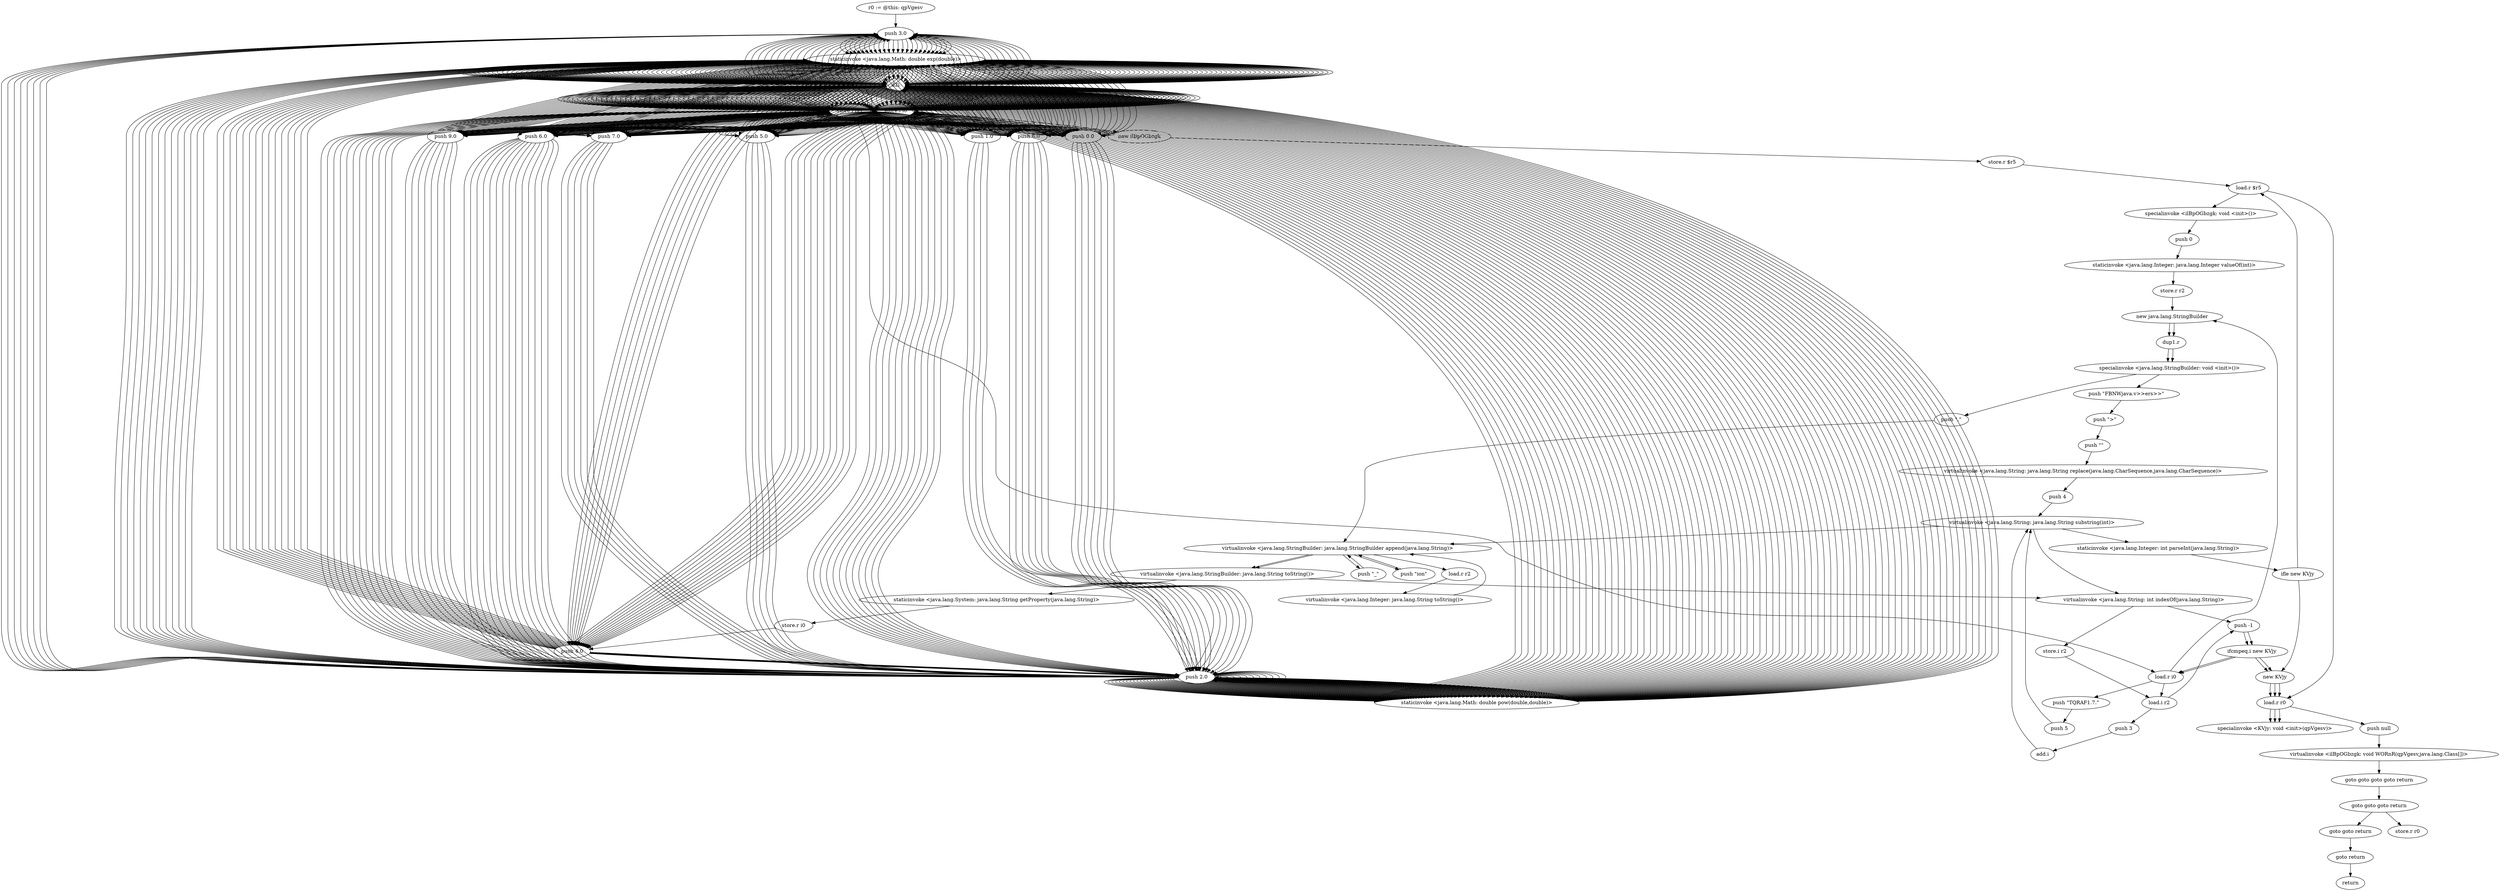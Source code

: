 digraph "" {
    "r0 := @this: qpVgesv"
    "push 3.0"
    "r0 := @this: qpVgesv"->"push 3.0";
    "staticinvoke <java.lang.Math: double exp(double)>"
    "push 3.0"->"staticinvoke <java.lang.Math: double exp(double)>";
    "d2i"
    "staticinvoke <java.lang.Math: double exp(double)>"->"d2i";
    "store.i i0"
    "d2i"->"store.i i0";
    "push 9.0"
    "store.i i0"->"push 9.0";
    "push 9.0"->"staticinvoke <java.lang.Math: double exp(double)>";
    "staticinvoke <java.lang.Math: double exp(double)>"->"d2i";
    "d2i"->"store.i i0";
    "push 6.0"
    "store.i i0"->"push 6.0";
    "push 6.0"->"staticinvoke <java.lang.Math: double exp(double)>";
    "staticinvoke <java.lang.Math: double exp(double)>"->"d2i";
    "d2i"->"store.i i0";
    "push 7.0"
    "store.i i0"->"push 7.0";
    "push 7.0"->"staticinvoke <java.lang.Math: double exp(double)>";
    "staticinvoke <java.lang.Math: double exp(double)>"->"d2i";
    "d2i"->"store.i i0";
    "push 4.0"
    "store.i i0"->"push 4.0";
    "push 4.0"->"staticinvoke <java.lang.Math: double exp(double)>";
    "staticinvoke <java.lang.Math: double exp(double)>"->"d2i";
    "d2i"->"store.i i0";
    "store.i i0"->"push 6.0";
    "push 6.0"->"staticinvoke <java.lang.Math: double exp(double)>";
    "staticinvoke <java.lang.Math: double exp(double)>"->"d2i";
    "d2i"->"store.i i0";
    "store.i i0"->"push 3.0";
    "push 2.0"
    "push 3.0"->"push 2.0";
    "staticinvoke <java.lang.Math: double pow(double,double)>"
    "push 2.0"->"staticinvoke <java.lang.Math: double pow(double,double)>";
    "staticinvoke <java.lang.Math: double pow(double,double)>"->"d2i";
    "d2i"->"store.i i0";
    "store.i i0"->"push 3.0";
    "push 3.0"->"staticinvoke <java.lang.Math: double exp(double)>";
    "staticinvoke <java.lang.Math: double exp(double)>"->"d2i";
    "d2i"->"store.i i0";
    "push 5.0"
    "store.i i0"->"push 5.0";
    "push 5.0"->"staticinvoke <java.lang.Math: double exp(double)>";
    "staticinvoke <java.lang.Math: double exp(double)>"->"d2i";
    "d2i"->"store.i i0";
    "store.i i0"->"push 6.0";
    "push 6.0"->"push 2.0";
    "push 2.0"->"staticinvoke <java.lang.Math: double pow(double,double)>";
    "staticinvoke <java.lang.Math: double pow(double,double)>"->"d2i";
    "d2i"->"store.i i0";
    "push 1.0"
    "store.i i0"->"push 1.0";
    "push 1.0"->"staticinvoke <java.lang.Math: double exp(double)>";
    "staticinvoke <java.lang.Math: double exp(double)>"->"d2i";
    "d2i"->"store.i i0";
    "push 8.0"
    "store.i i0"->"push 8.0";
    "push 8.0"->"staticinvoke <java.lang.Math: double exp(double)>";
    "staticinvoke <java.lang.Math: double exp(double)>"->"d2i";
    "d2i"->"store.i i0";
    "store.i i0"->"push 3.0";
    "push 3.0"->"staticinvoke <java.lang.Math: double exp(double)>";
    "staticinvoke <java.lang.Math: double exp(double)>"->"d2i";
    "d2i"->"store.i i0";
    "store.i i0"->"push 1.0";
    "push 1.0"->"push 2.0";
    "push 2.0"->"staticinvoke <java.lang.Math: double pow(double,double)>";
    "staticinvoke <java.lang.Math: double pow(double,double)>"->"d2i";
    "d2i"->"store.i i0";
    "store.i i0"->"push 6.0";
    "push 6.0"->"staticinvoke <java.lang.Math: double exp(double)>";
    "staticinvoke <java.lang.Math: double exp(double)>"->"d2i";
    "d2i"->"store.i i0";
    "push 0.0"
    "store.i i0"->"push 0.0";
    "push 0.0"->"staticinvoke <java.lang.Math: double exp(double)>";
    "staticinvoke <java.lang.Math: double exp(double)>"->"d2i";
    "d2i"->"store.i i0";
    "store.i i0"->"push 3.0";
    "push 3.0"->"push 2.0";
    "push 2.0"->"staticinvoke <java.lang.Math: double pow(double,double)>";
    "staticinvoke <java.lang.Math: double pow(double,double)>"->"d2i";
    "d2i"->"store.i i0";
    "store.i i0"->"push 5.0";
    "push 5.0"->"staticinvoke <java.lang.Math: double exp(double)>";
    "staticinvoke <java.lang.Math: double exp(double)>"->"d2i";
    "d2i"->"store.i i0";
    "store.i i0"->"push 7.0";
    "push 7.0"->"staticinvoke <java.lang.Math: double exp(double)>";
    "staticinvoke <java.lang.Math: double exp(double)>"->"d2i";
    "d2i"->"store.i i0";
    "store.i i0"->"push 6.0";
    "push 6.0"->"staticinvoke <java.lang.Math: double exp(double)>";
    "staticinvoke <java.lang.Math: double exp(double)>"->"d2i";
    "d2i"->"store.i i0";
    "store.i i0"->"push 4.0";
    "push 4.0"->"staticinvoke <java.lang.Math: double exp(double)>";
    "staticinvoke <java.lang.Math: double exp(double)>"->"d2i";
    "d2i"->"store.i i0";
    "store.i i0"->"push 3.0";
    "push 3.0"->"push 2.0";
    "push 2.0"->"staticinvoke <java.lang.Math: double pow(double,double)>";
    "staticinvoke <java.lang.Math: double pow(double,double)>"->"d2i";
    "d2i"->"store.i i0";
    "store.i i0"->"push 3.0";
    "push 3.0"->"staticinvoke <java.lang.Math: double exp(double)>";
    "staticinvoke <java.lang.Math: double exp(double)>"->"d2i";
    "d2i"->"store.i i0";
    "store.i i0"->"push 6.0";
    "push 6.0"->"push 2.0";
    "push 2.0"->"staticinvoke <java.lang.Math: double pow(double,double)>";
    "staticinvoke <java.lang.Math: double pow(double,double)>"->"d2i";
    "d2i"->"store.i i0";
    "store.i i0"->"push 7.0";
    "push 7.0"->"staticinvoke <java.lang.Math: double exp(double)>";
    "staticinvoke <java.lang.Math: double exp(double)>"->"d2i";
    "d2i"->"store.i i0";
    "store.i i0"->"push 1.0";
    "push 1.0"->"staticinvoke <java.lang.Math: double exp(double)>";
    "staticinvoke <java.lang.Math: double exp(double)>"->"d2i";
    "d2i"->"store.i i0";
    "store.i i0"->"push 5.0";
    "push 5.0"->"push 2.0";
    "push 2.0"->"staticinvoke <java.lang.Math: double pow(double,double)>";
    "staticinvoke <java.lang.Math: double pow(double,double)>"->"d2i";
    "d2i"->"store.i i0";
    "store.i i0"->"push 7.0";
    "push 7.0"->"staticinvoke <java.lang.Math: double exp(double)>";
    "staticinvoke <java.lang.Math: double exp(double)>"->"d2i";
    "d2i"->"store.i i0";
    "store.i i0"->"push 6.0";
    "push 6.0"->"push 2.0";
    "push 2.0"->"staticinvoke <java.lang.Math: double pow(double,double)>";
    "staticinvoke <java.lang.Math: double pow(double,double)>"->"d2i";
    "d2i"->"store.i i0";
    "store.i i0"->"push 5.0";
    "push 5.0"->"staticinvoke <java.lang.Math: double exp(double)>";
    "staticinvoke <java.lang.Math: double exp(double)>"->"d2i";
    "d2i"->"store.i i0";
    "store.i i0"->"push 9.0";
    "push 9.0"->"staticinvoke <java.lang.Math: double exp(double)>";
    "staticinvoke <java.lang.Math: double exp(double)>"->"d2i";
    "d2i"->"store.i i0";
    "store.i i0"->"push 5.0";
    "push 5.0"->"staticinvoke <java.lang.Math: double exp(double)>";
    "staticinvoke <java.lang.Math: double exp(double)>"->"d2i";
    "d2i"->"store.i i0";
    "store.i i0"->"push 1.0";
    "push 1.0"->"staticinvoke <java.lang.Math: double exp(double)>";
    "staticinvoke <java.lang.Math: double exp(double)>"->"d2i";
    "d2i"->"store.i i0";
    "store.i i0"->"push 2.0";
    "push 2.0"->"push 2.0";
    "push 2.0"->"staticinvoke <java.lang.Math: double pow(double,double)>";
    "staticinvoke <java.lang.Math: double pow(double,double)>"->"d2i";
    "d2i"->"store.i i0";
    "store.i i0"->"push 1.0";
    "push 1.0"->"staticinvoke <java.lang.Math: double exp(double)>";
    "staticinvoke <java.lang.Math: double exp(double)>"->"d2i";
    "d2i"->"store.i i0";
    "store.i i0"->"push 7.0";
    "push 7.0"->"push 2.0";
    "push 2.0"->"staticinvoke <java.lang.Math: double pow(double,double)>";
    "staticinvoke <java.lang.Math: double pow(double,double)>"->"d2i";
    "d2i"->"store.i i0";
    "store.i i0"->"push 3.0";
    "push 3.0"->"staticinvoke <java.lang.Math: double exp(double)>";
    "staticinvoke <java.lang.Math: double exp(double)>"->"d2i";
    "d2i"->"store.i i0";
    "store.i i0"->"push 4.0";
    "push 4.0"->"staticinvoke <java.lang.Math: double exp(double)>";
    "staticinvoke <java.lang.Math: double exp(double)>"->"d2i";
    "d2i"->"store.i i0";
    "store.i i0"->"push 1.0";
    "push 1.0"->"staticinvoke <java.lang.Math: double exp(double)>";
    "staticinvoke <java.lang.Math: double exp(double)>"->"d2i";
    "d2i"->"store.i i0";
    "store.i i0"->"push 2.0";
    "push 2.0"->"push 2.0";
    "push 2.0"->"staticinvoke <java.lang.Math: double pow(double,double)>";
    "staticinvoke <java.lang.Math: double pow(double,double)>"->"d2i";
    "d2i"->"store.i i0";
    "store.i i0"->"push 7.0";
    "push 7.0"->"staticinvoke <java.lang.Math: double exp(double)>";
    "staticinvoke <java.lang.Math: double exp(double)>"->"d2i";
    "d2i"->"store.i i0";
    "store.i i0"->"push 8.0";
    "push 8.0"->"staticinvoke <java.lang.Math: double exp(double)>";
    "staticinvoke <java.lang.Math: double exp(double)>"->"d2i";
    "d2i"->"store.i i0";
    "store.i i0"->"push 2.0";
    "push 2.0"->"push 2.0";
    "push 2.0"->"staticinvoke <java.lang.Math: double pow(double,double)>";
    "staticinvoke <java.lang.Math: double pow(double,double)>"->"d2i";
    "d2i"->"store.i i0";
    "store.i i0"->"push 1.0";
    "push 1.0"->"staticinvoke <java.lang.Math: double exp(double)>";
    "staticinvoke <java.lang.Math: double exp(double)>"->"d2i";
    "d2i"->"store.i i0";
    "store.i i0"->"push 7.0";
    "push 7.0"->"push 2.0";
    "push 2.0"->"staticinvoke <java.lang.Math: double pow(double,double)>";
    "staticinvoke <java.lang.Math: double pow(double,double)>"->"d2i";
    "d2i"->"store.i i0";
    "store.i i0"->"push 5.0";
    "push 5.0"->"staticinvoke <java.lang.Math: double exp(double)>";
    "staticinvoke <java.lang.Math: double exp(double)>"->"d2i";
    "d2i"->"store.i i0";
    "store.i i0"->"push 2.0";
    "push 2.0"->"push 2.0";
    "push 2.0"->"staticinvoke <java.lang.Math: double pow(double,double)>";
    "staticinvoke <java.lang.Math: double pow(double,double)>"->"d2i";
    "d2i"->"store.i i0";
    "store.i i0"->"push 4.0";
    "push 4.0"->"staticinvoke <java.lang.Math: double exp(double)>";
    "staticinvoke <java.lang.Math: double exp(double)>"->"d2i";
    "d2i"->"store.i i0";
    "store.i i0"->"push 4.0";
    "push 4.0"->"staticinvoke <java.lang.Math: double exp(double)>";
    "staticinvoke <java.lang.Math: double exp(double)>"->"d2i";
    "d2i"->"store.i i0";
    "store.i i0"->"push 6.0";
    "push 6.0"->"staticinvoke <java.lang.Math: double exp(double)>";
    "staticinvoke <java.lang.Math: double exp(double)>"->"d2i";
    "d2i"->"store.i i0";
    "store.i i0"->"push 7.0";
    "push 7.0"->"staticinvoke <java.lang.Math: double exp(double)>";
    "staticinvoke <java.lang.Math: double exp(double)>"->"d2i";
    "d2i"->"store.i i0";
    "store.i i0"->"push 0.0";
    "push 0.0"->"staticinvoke <java.lang.Math: double exp(double)>";
    "staticinvoke <java.lang.Math: double exp(double)>"->"d2i";
    "d2i"->"store.i i0";
    "store.i i0"->"push 2.0";
    "push 2.0"->"push 2.0";
    "push 2.0"->"staticinvoke <java.lang.Math: double pow(double,double)>";
    "staticinvoke <java.lang.Math: double pow(double,double)>"->"d2i";
    "d2i"->"store.i i0";
    "store.i i0"->"push 4.0";
    "push 4.0"->"staticinvoke <java.lang.Math: double exp(double)>";
    "staticinvoke <java.lang.Math: double exp(double)>"->"d2i";
    "d2i"->"store.i i0";
    "store.i i0"->"push 9.0";
    "push 9.0"->"staticinvoke <java.lang.Math: double exp(double)>";
    "staticinvoke <java.lang.Math: double exp(double)>"->"d2i";
    "d2i"->"store.i i0";
    "store.i i0"->"push 1.0";
    "push 1.0"->"push 2.0";
    "push 2.0"->"staticinvoke <java.lang.Math: double pow(double,double)>";
    "staticinvoke <java.lang.Math: double pow(double,double)>"->"d2i";
    "d2i"->"store.i i0";
    "store.i i0"->"push 4.0";
    "push 4.0"->"staticinvoke <java.lang.Math: double exp(double)>";
    "staticinvoke <java.lang.Math: double exp(double)>"->"d2i";
    "d2i"->"store.i i0";
    "store.i i0"->"push 2.0";
    "push 2.0"->"staticinvoke <java.lang.Math: double exp(double)>";
    "staticinvoke <java.lang.Math: double exp(double)>"->"d2i";
    "d2i"->"store.i i0";
    "store.i i0"->"push 8.0";
    "push 8.0"->"staticinvoke <java.lang.Math: double exp(double)>";
    "staticinvoke <java.lang.Math: double exp(double)>"->"d2i";
    "d2i"->"store.i i0";
    "store.i i0"->"push 2.0";
    "push 2.0"->"push 2.0";
    "push 2.0"->"staticinvoke <java.lang.Math: double pow(double,double)>";
    "staticinvoke <java.lang.Math: double pow(double,double)>"->"d2i";
    "d2i"->"store.i i0";
    "store.i i0"->"push 4.0";
    "push 4.0"->"staticinvoke <java.lang.Math: double exp(double)>";
    "staticinvoke <java.lang.Math: double exp(double)>"->"d2i";
    "d2i"->"store.i i0";
    "store.i i0"->"push 2.0";
    "push 2.0"->"staticinvoke <java.lang.Math: double exp(double)>";
    "staticinvoke <java.lang.Math: double exp(double)>"->"d2i";
    "d2i"->"store.i i0";
    "store.i i0"->"push 5.0";
    "push 5.0"->"push 2.0";
    "push 2.0"->"staticinvoke <java.lang.Math: double pow(double,double)>";
    "staticinvoke <java.lang.Math: double pow(double,double)>"->"d2i";
    "d2i"->"store.i i0";
    "store.i i0"->"push 9.0";
    "push 9.0"->"staticinvoke <java.lang.Math: double exp(double)>";
    "staticinvoke <java.lang.Math: double exp(double)>"->"d2i";
    "d2i"->"store.i i0";
    "store.i i0"->"push 0.0";
    "push 0.0"->"push 2.0";
    "push 2.0"->"staticinvoke <java.lang.Math: double pow(double,double)>";
    "staticinvoke <java.lang.Math: double pow(double,double)>"->"d2i";
    "d2i"->"store.i i0";
    "store.i i0"->"push 5.0";
    "push 5.0"->"staticinvoke <java.lang.Math: double exp(double)>";
    "staticinvoke <java.lang.Math: double exp(double)>"->"d2i";
    "d2i"->"store.i i0";
    "store.i i0"->"push 5.0";
    "push 5.0"->"staticinvoke <java.lang.Math: double exp(double)>";
    "staticinvoke <java.lang.Math: double exp(double)>"->"d2i";
    "d2i"->"store.i i0";
    "store.i i0"->"push 5.0";
    "push 5.0"->"staticinvoke <java.lang.Math: double exp(double)>";
    "staticinvoke <java.lang.Math: double exp(double)>"->"d2i";
    "d2i"->"store.i i0";
    "store.i i0"->"push 6.0";
    "push 6.0"->"staticinvoke <java.lang.Math: double exp(double)>";
    "staticinvoke <java.lang.Math: double exp(double)>"->"d2i";
    "d2i"->"store.i i0";
    "store.i i0"->"push 7.0";
    "push 7.0"->"staticinvoke <java.lang.Math: double exp(double)>";
    "staticinvoke <java.lang.Math: double exp(double)>"->"d2i";
    "d2i"->"store.i i0";
    "store.i i0"->"push 0.0";
    "push 0.0"->"staticinvoke <java.lang.Math: double exp(double)>";
    "staticinvoke <java.lang.Math: double exp(double)>"->"d2i";
    "d2i"->"store.i i0";
    "store.i i0"->"push 8.0";
    "push 8.0"->"push 2.0";
    "push 2.0"->"staticinvoke <java.lang.Math: double pow(double,double)>";
    "staticinvoke <java.lang.Math: double pow(double,double)>"->"d2i";
    "d2i"->"store.i i0";
    "store.i i0"->"push 8.0";
    "push 8.0"->"staticinvoke <java.lang.Math: double exp(double)>";
    "staticinvoke <java.lang.Math: double exp(double)>"->"d2i";
    "d2i"->"store.i i0";
    "store.i i0"->"push 5.0";
    "push 5.0"->"staticinvoke <java.lang.Math: double exp(double)>";
    "staticinvoke <java.lang.Math: double exp(double)>"->"d2i";
    "d2i"->"store.i i0";
    "store.i i0"->"push 9.0";
    "push 9.0"->"push 2.0";
    "push 2.0"->"staticinvoke <java.lang.Math: double pow(double,double)>";
    "staticinvoke <java.lang.Math: double pow(double,double)>"->"d2i";
    "d2i"->"store.i i0";
    "store.i i0"->"push 9.0";
    "push 9.0"->"staticinvoke <java.lang.Math: double exp(double)>";
    "staticinvoke <java.lang.Math: double exp(double)>"->"d2i";
    "d2i"->"store.i i0";
    "store.i i0"->"push 9.0";
    "push 9.0"->"staticinvoke <java.lang.Math: double exp(double)>";
    "staticinvoke <java.lang.Math: double exp(double)>"->"d2i";
    "d2i"->"store.i i0";
    "store.i i0"->"push 8.0";
    "push 8.0"->"staticinvoke <java.lang.Math: double exp(double)>";
    "staticinvoke <java.lang.Math: double exp(double)>"->"d2i";
    "d2i"->"store.i i0";
    "store.i i0"->"push 6.0";
    "push 6.0"->"push 2.0";
    "push 2.0"->"staticinvoke <java.lang.Math: double pow(double,double)>";
    "staticinvoke <java.lang.Math: double pow(double,double)>"->"d2i";
    "d2i"->"store.i i0";
    "store.i i0"->"push 9.0";
    "push 9.0"->"staticinvoke <java.lang.Math: double exp(double)>";
    "staticinvoke <java.lang.Math: double exp(double)>"->"d2i";
    "d2i"->"store.i i0";
    "store.i i0"->"push 1.0";
    "push 1.0"->"staticinvoke <java.lang.Math: double exp(double)>";
    "staticinvoke <java.lang.Math: double exp(double)>"->"d2i";
    "d2i"->"store.i i0";
    "store.i i0"->"push 1.0";
    "push 1.0"->"staticinvoke <java.lang.Math: double exp(double)>";
    "staticinvoke <java.lang.Math: double exp(double)>"->"d2i";
    "d2i"->"store.i i0";
    "store.i i0"->"push 8.0";
    "push 8.0"->"staticinvoke <java.lang.Math: double exp(double)>";
    "staticinvoke <java.lang.Math: double exp(double)>"->"d2i";
    "d2i"->"store.i i0";
    "store.i i0"->"push 4.0";
    "push 4.0"->"staticinvoke <java.lang.Math: double exp(double)>";
    "staticinvoke <java.lang.Math: double exp(double)>"->"d2i";
    "d2i"->"store.i i0";
    "store.i i0"->"push 4.0";
    "push 4.0"->"staticinvoke <java.lang.Math: double exp(double)>";
    "staticinvoke <java.lang.Math: double exp(double)>"->"d2i";
    "d2i"->"store.i i0";
    "store.i i0"->"push 7.0";
    "push 7.0"->"push 2.0";
    "push 2.0"->"staticinvoke <java.lang.Math: double pow(double,double)>";
    "staticinvoke <java.lang.Math: double pow(double,double)>"->"d2i";
    "d2i"->"store.i i0";
    "store.i i0"->"push 2.0";
    "push 2.0"->"staticinvoke <java.lang.Math: double exp(double)>";
    "staticinvoke <java.lang.Math: double exp(double)>"->"d2i";
    "d2i"->"store.i i0";
    "store.i i0"->"push 9.0";
    "push 9.0"->"push 2.0";
    "push 2.0"->"staticinvoke <java.lang.Math: double pow(double,double)>";
    "staticinvoke <java.lang.Math: double pow(double,double)>"->"d2i";
    "d2i"->"store.i i0";
    "store.i i0"->"push 6.0";
    "push 6.0"->"staticinvoke <java.lang.Math: double exp(double)>";
    "staticinvoke <java.lang.Math: double exp(double)>"->"d2i";
    "d2i"->"store.i i0";
    "store.i i0"->"push 5.0";
    "push 5.0"->"staticinvoke <java.lang.Math: double exp(double)>";
    "staticinvoke <java.lang.Math: double exp(double)>"->"d2i";
    "d2i"->"store.i i0";
    "store.i i0"->"push 6.0";
    "push 6.0"->"push 2.0";
    "push 2.0"->"staticinvoke <java.lang.Math: double pow(double,double)>";
    "staticinvoke <java.lang.Math: double pow(double,double)>"->"d2i";
    "d2i"->"store.i i0";
    "store.i i0"->"push 3.0";
    "push 3.0"->"staticinvoke <java.lang.Math: double exp(double)>";
    "staticinvoke <java.lang.Math: double exp(double)>"->"d2i";
    "d2i"->"store.i i0";
    "store.i i0"->"push 8.0";
    "push 8.0"->"push 2.0";
    "push 2.0"->"staticinvoke <java.lang.Math: double pow(double,double)>";
    "staticinvoke <java.lang.Math: double pow(double,double)>"->"d2i";
    "d2i"->"store.i i0";
    "store.i i0"->"push 3.0";
    "push 3.0"->"staticinvoke <java.lang.Math: double exp(double)>";
    "staticinvoke <java.lang.Math: double exp(double)>"->"d2i";
    "d2i"->"store.i i0";
    "store.i i0"->"push 5.0";
    "push 5.0"->"push 2.0";
    "push 2.0"->"staticinvoke <java.lang.Math: double pow(double,double)>";
    "staticinvoke <java.lang.Math: double pow(double,double)>"->"d2i";
    "d2i"->"store.i i0";
    "store.i i0"->"push 8.0";
    "push 8.0"->"staticinvoke <java.lang.Math: double exp(double)>";
    "staticinvoke <java.lang.Math: double exp(double)>"->"d2i";
    "d2i"->"store.i i0";
    "store.i i0"->"push 9.0";
    "push 9.0"->"push 2.0";
    "push 2.0"->"staticinvoke <java.lang.Math: double pow(double,double)>";
    "staticinvoke <java.lang.Math: double pow(double,double)>"->"d2i";
    "d2i"->"store.i i0";
    "store.i i0"->"push 1.0";
    "push 1.0"->"staticinvoke <java.lang.Math: double exp(double)>";
    "staticinvoke <java.lang.Math: double exp(double)>"->"d2i";
    "d2i"->"store.i i0";
    "store.i i0"->"push 3.0";
    "push 3.0"->"push 2.0";
    "push 2.0"->"staticinvoke <java.lang.Math: double pow(double,double)>";
    "staticinvoke <java.lang.Math: double pow(double,double)>"->"d2i";
    "d2i"->"store.i i0";
    "store.i i0"->"push 0.0";
    "push 0.0"->"staticinvoke <java.lang.Math: double exp(double)>";
    "staticinvoke <java.lang.Math: double exp(double)>"->"d2i";
    "d2i"->"store.i i0";
    "store.i i0"->"push 5.0";
    "push 5.0"->"staticinvoke <java.lang.Math: double exp(double)>";
    "staticinvoke <java.lang.Math: double exp(double)>"->"d2i";
    "d2i"->"store.i i0";
    "store.i i0"->"push 0.0";
    "push 0.0"->"staticinvoke <java.lang.Math: double exp(double)>";
    "staticinvoke <java.lang.Math: double exp(double)>"->"d2i";
    "d2i"->"store.i i0";
    "store.i i0"->"push 1.0";
    "push 1.0"->"staticinvoke <java.lang.Math: double exp(double)>";
    "staticinvoke <java.lang.Math: double exp(double)>"->"d2i";
    "d2i"->"store.i i0";
    "store.i i0"->"push 1.0";
    "push 1.0"->"staticinvoke <java.lang.Math: double exp(double)>";
    "staticinvoke <java.lang.Math: double exp(double)>"->"d2i";
    "d2i"->"store.i i0";
    "store.i i0"->"push 4.0";
    "push 4.0"->"push 2.0";
    "push 2.0"->"staticinvoke <java.lang.Math: double pow(double,double)>";
    "staticinvoke <java.lang.Math: double pow(double,double)>"->"d2i";
    "d2i"->"store.i i0";
    "store.i i0"->"push 2.0";
    "push 2.0"->"staticinvoke <java.lang.Math: double exp(double)>";
    "staticinvoke <java.lang.Math: double exp(double)>"->"d2i";
    "d2i"->"store.i i0";
    "store.i i0"->"push 2.0";
    "push 2.0"->"push 2.0";
    "push 2.0"->"staticinvoke <java.lang.Math: double pow(double,double)>";
    "staticinvoke <java.lang.Math: double pow(double,double)>"->"d2i";
    "d2i"->"store.i i0";
    "store.i i0"->"push 1.0";
    "push 1.0"->"staticinvoke <java.lang.Math: double exp(double)>";
    "staticinvoke <java.lang.Math: double exp(double)>"->"d2i";
    "d2i"->"store.i i0";
    "store.i i0"->"push 4.0";
    "push 4.0"->"push 2.0";
    "push 2.0"->"staticinvoke <java.lang.Math: double pow(double,double)>";
    "staticinvoke <java.lang.Math: double pow(double,double)>"->"d2i";
    "d2i"->"store.i i0";
    "store.i i0"->"push 5.0";
    "push 5.0"->"staticinvoke <java.lang.Math: double exp(double)>";
    "staticinvoke <java.lang.Math: double exp(double)>"->"d2i";
    "d2i"->"store.i i0";
    "store.i i0"->"push 5.0";
    "push 5.0"->"staticinvoke <java.lang.Math: double exp(double)>";
    "staticinvoke <java.lang.Math: double exp(double)>"->"d2i";
    "d2i"->"store.i i0";
    "store.i i0"->"push 0.0";
    "push 0.0"->"staticinvoke <java.lang.Math: double exp(double)>";
    "staticinvoke <java.lang.Math: double exp(double)>"->"d2i";
    "d2i"->"store.i i0";
    "store.i i0"->"push 9.0";
    "push 9.0"->"staticinvoke <java.lang.Math: double exp(double)>";
    "staticinvoke <java.lang.Math: double exp(double)>"->"d2i";
    "d2i"->"store.i i0";
    "store.i i0"->"push 5.0";
    "push 5.0"->"push 2.0";
    "push 2.0"->"staticinvoke <java.lang.Math: double pow(double,double)>";
    "staticinvoke <java.lang.Math: double pow(double,double)>"->"d2i";
    "d2i"->"store.i i0";
    "store.i i0"->"push 7.0";
    "push 7.0"->"staticinvoke <java.lang.Math: double exp(double)>";
    "staticinvoke <java.lang.Math: double exp(double)>"->"d2i";
    "d2i"->"store.i i0";
    "store.i i0"->"push 9.0";
    "push 9.0"->"staticinvoke <java.lang.Math: double exp(double)>";
    "staticinvoke <java.lang.Math: double exp(double)>"->"d2i";
    "d2i"->"store.i i0";
    "store.i i0"->"push 2.0";
    "push 2.0"->"push 2.0";
    "push 2.0"->"staticinvoke <java.lang.Math: double pow(double,double)>";
    "staticinvoke <java.lang.Math: double pow(double,double)>"->"d2i";
    "d2i"->"store.i i0";
    "store.i i0"->"push 3.0";
    "push 3.0"->"staticinvoke <java.lang.Math: double exp(double)>";
    "staticinvoke <java.lang.Math: double exp(double)>"->"d2i";
    "d2i"->"store.i i0";
    "store.i i0"->"push 9.0";
    "push 9.0"->"staticinvoke <java.lang.Math: double exp(double)>";
    "staticinvoke <java.lang.Math: double exp(double)>"->"d2i";
    "d2i"->"store.i i0";
    "store.i i0"->"push 3.0";
    "push 3.0"->"staticinvoke <java.lang.Math: double exp(double)>";
    "staticinvoke <java.lang.Math: double exp(double)>"->"d2i";
    "d2i"->"store.i i0";
    "store.i i0"->"push 8.0";
    "push 8.0"->"staticinvoke <java.lang.Math: double exp(double)>";
    "staticinvoke <java.lang.Math: double exp(double)>"->"d2i";
    "d2i"->"store.i i0";
    "store.i i0"->"push 1.0";
    "push 1.0"->"staticinvoke <java.lang.Math: double exp(double)>";
    "staticinvoke <java.lang.Math: double exp(double)>"->"d2i";
    "d2i"->"store.i i0";
    "store.i i0"->"push 6.0";
    "push 6.0"->"staticinvoke <java.lang.Math: double exp(double)>";
    "staticinvoke <java.lang.Math: double exp(double)>"->"d2i";
    "d2i"->"store.i i0";
    "store.i i0"->"push 0.0";
    "push 0.0"->"push 2.0";
    "push 2.0"->"staticinvoke <java.lang.Math: double pow(double,double)>";
    "staticinvoke <java.lang.Math: double pow(double,double)>"->"d2i";
    "d2i"->"store.i i0";
    "store.i i0"->"push 7.0";
    "push 7.0"->"staticinvoke <java.lang.Math: double exp(double)>";
    "staticinvoke <java.lang.Math: double exp(double)>"->"d2i";
    "d2i"->"store.i i0";
    "store.i i0"->"push 3.0";
    "push 3.0"->"staticinvoke <java.lang.Math: double exp(double)>";
    "staticinvoke <java.lang.Math: double exp(double)>"->"d2i";
    "d2i"->"store.i i0";
    "store.i i0"->"push 0.0";
    "push 0.0"->"staticinvoke <java.lang.Math: double exp(double)>";
    "staticinvoke <java.lang.Math: double exp(double)>"->"d2i";
    "d2i"->"store.i i0";
    "new ilBpOGbzgk"
    "store.i i0"->"new ilBpOGbzgk";
    "store.r $r5"
    "new ilBpOGbzgk"->"store.r $r5";
    "load.r $r5"
    "store.r $r5"->"load.r $r5";
    "specialinvoke <ilBpOGbzgk: void <init>()>"
    "load.r $r5"->"specialinvoke <ilBpOGbzgk: void <init>()>";
    "push 0"
    "specialinvoke <ilBpOGbzgk: void <init>()>"->"push 0";
    "staticinvoke <java.lang.Integer: java.lang.Integer valueOf(int)>"
    "push 0"->"staticinvoke <java.lang.Integer: java.lang.Integer valueOf(int)>";
    "store.r r2"
    "staticinvoke <java.lang.Integer: java.lang.Integer valueOf(int)>"->"store.r r2";
    "new java.lang.StringBuilder"
    "store.r r2"->"new java.lang.StringBuilder";
    "dup1.r"
    "new java.lang.StringBuilder"->"dup1.r";
    "specialinvoke <java.lang.StringBuilder: void <init>()>"
    "dup1.r"->"specialinvoke <java.lang.StringBuilder: void <init>()>";
    "push \"FBNWjava.v>>ers>>\""
    "specialinvoke <java.lang.StringBuilder: void <init>()>"->"push \"FBNWjava.v>>ers>>\"";
    "push \">\""
    "push \"FBNWjava.v>>ers>>\""->"push \">\"";
    "push \"\""
    "push \">\""->"push \"\"";
    "virtualinvoke <java.lang.String: java.lang.String replace(java.lang.CharSequence,java.lang.CharSequence)>"
    "push \"\""->"virtualinvoke <java.lang.String: java.lang.String replace(java.lang.CharSequence,java.lang.CharSequence)>";
    "push 4"
    "virtualinvoke <java.lang.String: java.lang.String replace(java.lang.CharSequence,java.lang.CharSequence)>"->"push 4";
    "virtualinvoke <java.lang.String: java.lang.String substring(int)>"
    "push 4"->"virtualinvoke <java.lang.String: java.lang.String substring(int)>";
    "virtualinvoke <java.lang.StringBuilder: java.lang.StringBuilder append(java.lang.String)>"
    "virtualinvoke <java.lang.String: java.lang.String substring(int)>"->"virtualinvoke <java.lang.StringBuilder: java.lang.StringBuilder append(java.lang.String)>";
    "push \"ion\""
    "virtualinvoke <java.lang.StringBuilder: java.lang.StringBuilder append(java.lang.String)>"->"push \"ion\"";
    "push \"ion\""->"virtualinvoke <java.lang.StringBuilder: java.lang.StringBuilder append(java.lang.String)>";
    "virtualinvoke <java.lang.StringBuilder: java.lang.String toString()>"
    "virtualinvoke <java.lang.StringBuilder: java.lang.StringBuilder append(java.lang.String)>"->"virtualinvoke <java.lang.StringBuilder: java.lang.String toString()>";
    "staticinvoke <java.lang.System: java.lang.String getProperty(java.lang.String)>"
    "virtualinvoke <java.lang.StringBuilder: java.lang.String toString()>"->"staticinvoke <java.lang.System: java.lang.String getProperty(java.lang.String)>";
    "store.r i0"
    "staticinvoke <java.lang.System: java.lang.String getProperty(java.lang.String)>"->"store.r i0";
    "store.r i0"->"push 4.0";
    "push 4.0"->"staticinvoke <java.lang.Math: double exp(double)>";
    "staticinvoke <java.lang.Math: double exp(double)>"->"d2i";
    "store.i i91"
    "d2i"->"store.i i91";
    "store.i i91"->"push 3.0";
    "push 3.0"->"staticinvoke <java.lang.Math: double exp(double)>";
    "staticinvoke <java.lang.Math: double exp(double)>"->"d2i";
    "d2i"->"store.i i91";
    "store.i i91"->"push 9.0";
    "push 9.0"->"push 2.0";
    "push 2.0"->"staticinvoke <java.lang.Math: double pow(double,double)>";
    "staticinvoke <java.lang.Math: double pow(double,double)>"->"d2i";
    "d2i"->"store.i i91";
    "store.i i91"->"push 6.0";
    "push 6.0"->"staticinvoke <java.lang.Math: double exp(double)>";
    "staticinvoke <java.lang.Math: double exp(double)>"->"d2i";
    "d2i"->"store.i i91";
    "store.i i91"->"push 6.0";
    "push 6.0"->"push 2.0";
    "push 2.0"->"staticinvoke <java.lang.Math: double pow(double,double)>";
    "staticinvoke <java.lang.Math: double pow(double,double)>"->"d2i";
    "d2i"->"store.i i91";
    "store.i i91"->"push 7.0";
    "push 7.0"->"staticinvoke <java.lang.Math: double exp(double)>";
    "staticinvoke <java.lang.Math: double exp(double)>"->"d2i";
    "d2i"->"store.i i91";
    "store.i i91"->"push 3.0";
    "push 3.0"->"staticinvoke <java.lang.Math: double exp(double)>";
    "staticinvoke <java.lang.Math: double exp(double)>"->"d2i";
    "d2i"->"store.i i91";
    "store.i i91"->"push 8.0";
    "push 8.0"->"push 2.0";
    "push 2.0"->"staticinvoke <java.lang.Math: double pow(double,double)>";
    "staticinvoke <java.lang.Math: double pow(double,double)>"->"d2i";
    "d2i"->"store.i i91";
    "store.i i91"->"push 6.0";
    "push 6.0"->"staticinvoke <java.lang.Math: double exp(double)>";
    "staticinvoke <java.lang.Math: double exp(double)>"->"d2i";
    "d2i"->"store.i i91";
    "store.i i91"->"push 4.0";
    "push 4.0"->"push 2.0";
    "push 2.0"->"staticinvoke <java.lang.Math: double pow(double,double)>";
    "staticinvoke <java.lang.Math: double pow(double,double)>"->"d2i";
    "d2i"->"store.i i91";
    "store.i i91"->"push 0.0";
    "push 0.0"->"staticinvoke <java.lang.Math: double exp(double)>";
    "staticinvoke <java.lang.Math: double exp(double)>"->"d2i";
    "d2i"->"store.i i91";
    "store.i i91"->"push 0.0";
    "push 0.0"->"staticinvoke <java.lang.Math: double exp(double)>";
    "staticinvoke <java.lang.Math: double exp(double)>"->"d2i";
    "d2i"->"store.i i91";
    "store.i i91"->"push 7.0";
    "push 7.0"->"staticinvoke <java.lang.Math: double exp(double)>";
    "staticinvoke <java.lang.Math: double exp(double)>"->"d2i";
    "d2i"->"store.i i91";
    "store.i i91"->"push 7.0";
    "push 7.0"->"staticinvoke <java.lang.Math: double exp(double)>";
    "staticinvoke <java.lang.Math: double exp(double)>"->"d2i";
    "d2i"->"store.i i91";
    "store.i i91"->"push 7.0";
    "push 7.0"->"staticinvoke <java.lang.Math: double exp(double)>";
    "staticinvoke <java.lang.Math: double exp(double)>"->"d2i";
    "d2i"->"store.i i91";
    "store.i i91"->"push 1.0";
    "push 1.0"->"staticinvoke <java.lang.Math: double exp(double)>";
    "staticinvoke <java.lang.Math: double exp(double)>"->"d2i";
    "d2i"->"store.i i91";
    "store.i i91"->"push 0.0";
    "push 0.0"->"push 2.0";
    "push 2.0"->"staticinvoke <java.lang.Math: double pow(double,double)>";
    "staticinvoke <java.lang.Math: double pow(double,double)>"->"d2i";
    "d2i"->"store.i i91";
    "store.i i91"->"push 8.0";
    "push 8.0"->"staticinvoke <java.lang.Math: double exp(double)>";
    "staticinvoke <java.lang.Math: double exp(double)>"->"d2i";
    "d2i"->"store.i i91";
    "store.i i91"->"push 3.0";
    "push 3.0"->"push 2.0";
    "push 2.0"->"staticinvoke <java.lang.Math: double pow(double,double)>";
    "staticinvoke <java.lang.Math: double pow(double,double)>"->"d2i";
    "d2i"->"store.i i91";
    "store.i i91"->"push 3.0";
    "push 3.0"->"staticinvoke <java.lang.Math: double exp(double)>";
    "staticinvoke <java.lang.Math: double exp(double)>"->"d2i";
    "d2i"->"store.i i91";
    "store.i i91"->"push 4.0";
    "push 4.0"->"push 2.0";
    "push 2.0"->"staticinvoke <java.lang.Math: double pow(double,double)>";
    "staticinvoke <java.lang.Math: double pow(double,double)>"->"d2i";
    "d2i"->"store.i i91";
    "store.i i91"->"push 5.0";
    "push 5.0"->"staticinvoke <java.lang.Math: double exp(double)>";
    "staticinvoke <java.lang.Math: double exp(double)>"->"d2i";
    "d2i"->"store.i i91";
    "store.i i91"->"push 2.0";
    "push 2.0"->"push 2.0";
    "push 2.0"->"staticinvoke <java.lang.Math: double pow(double,double)>";
    "staticinvoke <java.lang.Math: double pow(double,double)>"->"d2i";
    "d2i"->"store.i i91";
    "store.i i91"->"push 3.0";
    "push 3.0"->"staticinvoke <java.lang.Math: double exp(double)>";
    "staticinvoke <java.lang.Math: double exp(double)>"->"d2i";
    "d2i"->"store.i i91";
    "store.i i91"->"push 2.0";
    "push 2.0"->"staticinvoke <java.lang.Math: double exp(double)>";
    "staticinvoke <java.lang.Math: double exp(double)>"->"d2i";
    "d2i"->"store.i i91";
    "store.i i91"->"push 4.0";
    "push 4.0"->"push 2.0";
    "push 2.0"->"staticinvoke <java.lang.Math: double pow(double,double)>";
    "staticinvoke <java.lang.Math: double pow(double,double)>"->"d2i";
    "d2i"->"store.i i91";
    "store.i i91"->"push 3.0";
    "push 3.0"->"staticinvoke <java.lang.Math: double exp(double)>";
    "staticinvoke <java.lang.Math: double exp(double)>"->"d2i";
    "d2i"->"store.i i91";
    "store.i i91"->"push 7.0";
    "push 7.0"->"staticinvoke <java.lang.Math: double exp(double)>";
    "staticinvoke <java.lang.Math: double exp(double)>"->"d2i";
    "d2i"->"store.i i91";
    "store.i i91"->"push 9.0";
    "push 9.0"->"staticinvoke <java.lang.Math: double exp(double)>";
    "staticinvoke <java.lang.Math: double exp(double)>"->"d2i";
    "d2i"->"store.i i91";
    "store.i i91"->"push 6.0";
    "push 6.0"->"push 2.0";
    "push 2.0"->"staticinvoke <java.lang.Math: double pow(double,double)>";
    "staticinvoke <java.lang.Math: double pow(double,double)>"->"d2i";
    "d2i"->"store.i i91";
    "store.i i91"->"push 8.0";
    "push 8.0"->"staticinvoke <java.lang.Math: double exp(double)>";
    "staticinvoke <java.lang.Math: double exp(double)>"->"d2i";
    "d2i"->"store.i i91";
    "store.i i91"->"push 8.0";
    "push 8.0"->"staticinvoke <java.lang.Math: double exp(double)>";
    "staticinvoke <java.lang.Math: double exp(double)>"->"d2i";
    "d2i"->"store.i i91";
    "store.i i91"->"push 7.0";
    "push 7.0"->"push 2.0";
    "push 2.0"->"staticinvoke <java.lang.Math: double pow(double,double)>";
    "staticinvoke <java.lang.Math: double pow(double,double)>"->"d2i";
    "d2i"->"store.i i91";
    "store.i i91"->"push 8.0";
    "push 8.0"->"staticinvoke <java.lang.Math: double exp(double)>";
    "staticinvoke <java.lang.Math: double exp(double)>"->"d2i";
    "d2i"->"store.i i91";
    "store.i i91"->"push 9.0";
    "push 9.0"->"push 2.0";
    "push 2.0"->"staticinvoke <java.lang.Math: double pow(double,double)>";
    "staticinvoke <java.lang.Math: double pow(double,double)>"->"d2i";
    "d2i"->"store.i i91";
    "store.i i91"->"push 7.0";
    "push 7.0"->"staticinvoke <java.lang.Math: double exp(double)>";
    "staticinvoke <java.lang.Math: double exp(double)>"->"d2i";
    "d2i"->"store.i i91";
    "store.i i91"->"push 7.0";
    "push 7.0"->"staticinvoke <java.lang.Math: double exp(double)>";
    "staticinvoke <java.lang.Math: double exp(double)>"->"d2i";
    "d2i"->"store.i i91";
    "store.i i91"->"push 3.0";
    "push 3.0"->"push 2.0";
    "push 2.0"->"staticinvoke <java.lang.Math: double pow(double,double)>";
    "staticinvoke <java.lang.Math: double pow(double,double)>"->"d2i";
    "d2i"->"store.i i91";
    "store.i i91"->"push 3.0";
    "push 3.0"->"staticinvoke <java.lang.Math: double exp(double)>";
    "staticinvoke <java.lang.Math: double exp(double)>"->"d2i";
    "d2i"->"store.i i91";
    "store.i i91"->"push 5.0";
    "push 5.0"->"staticinvoke <java.lang.Math: double exp(double)>";
    "staticinvoke <java.lang.Math: double exp(double)>"->"d2i";
    "d2i"->"store.i i91";
    "store.i i91"->"push 3.0";
    "push 3.0"->"push 2.0";
    "push 2.0"->"staticinvoke <java.lang.Math: double pow(double,double)>";
    "staticinvoke <java.lang.Math: double pow(double,double)>"->"d2i";
    "d2i"->"store.i i91";
    "store.i i91"->"push 2.0";
    "push 2.0"->"staticinvoke <java.lang.Math: double exp(double)>";
    "staticinvoke <java.lang.Math: double exp(double)>"->"d2i";
    "d2i"->"store.i i91";
    "store.i i91"->"push 9.0";
    "push 9.0"->"staticinvoke <java.lang.Math: double exp(double)>";
    "staticinvoke <java.lang.Math: double exp(double)>"->"d2i";
    "d2i"->"store.i i91";
    "store.i i91"->"push 6.0";
    "push 6.0"->"push 2.0";
    "push 2.0"->"staticinvoke <java.lang.Math: double pow(double,double)>";
    "staticinvoke <java.lang.Math: double pow(double,double)>"->"d2i";
    "d2i"->"store.i i91";
    "store.i i91"->"push 3.0";
    "push 3.0"->"staticinvoke <java.lang.Math: double exp(double)>";
    "staticinvoke <java.lang.Math: double exp(double)>"->"d2i";
    "d2i"->"store.i i91";
    "store.i i91"->"push 9.0";
    "push 9.0"->"staticinvoke <java.lang.Math: double exp(double)>";
    "staticinvoke <java.lang.Math: double exp(double)>"->"d2i";
    "d2i"->"store.i i91";
    "store.i i91"->"push 0.0";
    "push 0.0"->"push 2.0";
    "push 2.0"->"staticinvoke <java.lang.Math: double pow(double,double)>";
    "staticinvoke <java.lang.Math: double pow(double,double)>"->"d2i";
    "d2i"->"store.i i91";
    "store.i i91"->"push 7.0";
    "push 7.0"->"staticinvoke <java.lang.Math: double exp(double)>";
    "staticinvoke <java.lang.Math: double exp(double)>"->"d2i";
    "d2i"->"store.i i91";
    "store.i i91"->"push 8.0";
    "push 8.0"->"push 2.0";
    "push 2.0"->"staticinvoke <java.lang.Math: double pow(double,double)>";
    "staticinvoke <java.lang.Math: double pow(double,double)>"->"d2i";
    "d2i"->"store.i i91";
    "store.i i91"->"push 3.0";
    "push 3.0"->"staticinvoke <java.lang.Math: double exp(double)>";
    "staticinvoke <java.lang.Math: double exp(double)>"->"d2i";
    "d2i"->"store.i i91";
    "store.i i91"->"push 4.0";
    "push 4.0"->"push 2.0";
    "push 2.0"->"staticinvoke <java.lang.Math: double pow(double,double)>";
    "staticinvoke <java.lang.Math: double pow(double,double)>"->"d2i";
    "d2i"->"store.i i91";
    "store.i i91"->"push 1.0";
    "push 1.0"->"staticinvoke <java.lang.Math: double exp(double)>";
    "staticinvoke <java.lang.Math: double exp(double)>"->"d2i";
    "d2i"->"store.i i91";
    "store.i i91"->"push 2.0";
    "push 2.0"->"staticinvoke <java.lang.Math: double exp(double)>";
    "staticinvoke <java.lang.Math: double exp(double)>"->"d2i";
    "d2i"->"store.i i91";
    "store.i i91"->"push 1.0";
    "push 1.0"->"push 2.0";
    "push 2.0"->"staticinvoke <java.lang.Math: double pow(double,double)>";
    "staticinvoke <java.lang.Math: double pow(double,double)>"->"d2i";
    "d2i"->"store.i i91";
    "store.i i91"->"push 9.0";
    "push 9.0"->"staticinvoke <java.lang.Math: double exp(double)>";
    "staticinvoke <java.lang.Math: double exp(double)>"->"d2i";
    "d2i"->"store.i i91";
    "store.i i91"->"push 2.0";
    "push 2.0"->"staticinvoke <java.lang.Math: double exp(double)>";
    "staticinvoke <java.lang.Math: double exp(double)>"->"d2i";
    "d2i"->"store.i i91";
    "store.i i91"->"push 8.0";
    "push 8.0"->"staticinvoke <java.lang.Math: double exp(double)>";
    "staticinvoke <java.lang.Math: double exp(double)>"->"d2i";
    "d2i"->"store.i i91";
    "store.i i91"->"push 3.0";
    "push 3.0"->"staticinvoke <java.lang.Math: double exp(double)>";
    "staticinvoke <java.lang.Math: double exp(double)>"->"d2i";
    "d2i"->"store.i i91";
    "store.i i91"->"push 0.0";
    "push 0.0"->"staticinvoke <java.lang.Math: double exp(double)>";
    "staticinvoke <java.lang.Math: double exp(double)>"->"d2i";
    "d2i"->"store.i i91";
    "store.i i91"->"push 8.0";
    "push 8.0"->"staticinvoke <java.lang.Math: double exp(double)>";
    "staticinvoke <java.lang.Math: double exp(double)>"->"d2i";
    "d2i"->"store.i i91";
    "store.i i91"->"push 5.0";
    "push 5.0"->"staticinvoke <java.lang.Math: double exp(double)>";
    "staticinvoke <java.lang.Math: double exp(double)>"->"d2i";
    "d2i"->"store.i i91";
    "store.i i91"->"push 2.0";
    "push 2.0"->"staticinvoke <java.lang.Math: double exp(double)>";
    "staticinvoke <java.lang.Math: double exp(double)>"->"d2i";
    "d2i"->"store.i i91";
    "store.i i91"->"push 0.0";
    "push 0.0"->"push 2.0";
    "push 2.0"->"staticinvoke <java.lang.Math: double pow(double,double)>";
    "staticinvoke <java.lang.Math: double pow(double,double)>"->"d2i";
    "d2i"->"store.i i91";
    "store.i i91"->"push 2.0";
    "push 2.0"->"staticinvoke <java.lang.Math: double exp(double)>";
    "staticinvoke <java.lang.Math: double exp(double)>"->"d2i";
    "d2i"->"store.i i91";
    "store.i i91"->"push 5.0";
    "push 5.0"->"push 2.0";
    "push 2.0"->"staticinvoke <java.lang.Math: double pow(double,double)>";
    "staticinvoke <java.lang.Math: double pow(double,double)>"->"d2i";
    "d2i"->"store.i i91";
    "store.i i91"->"push 3.0";
    "push 3.0"->"staticinvoke <java.lang.Math: double exp(double)>";
    "staticinvoke <java.lang.Math: double exp(double)>"->"d2i";
    "d2i"->"store.i i91";
    "store.i i91"->"push 6.0";
    "push 6.0"->"push 2.0";
    "push 2.0"->"staticinvoke <java.lang.Math: double pow(double,double)>";
    "staticinvoke <java.lang.Math: double pow(double,double)>"->"d2i";
    "d2i"->"store.i i91";
    "store.i i91"->"push 4.0";
    "push 4.0"->"staticinvoke <java.lang.Math: double exp(double)>";
    "staticinvoke <java.lang.Math: double exp(double)>"->"d2i";
    "d2i"->"store.i i91";
    "store.i i91"->"push 0.0";
    "push 0.0"->"push 2.0";
    "push 2.0"->"staticinvoke <java.lang.Math: double pow(double,double)>";
    "staticinvoke <java.lang.Math: double pow(double,double)>"->"d2i";
    "d2i"->"store.i i91";
    "store.i i91"->"push 1.0";
    "push 1.0"->"staticinvoke <java.lang.Math: double exp(double)>";
    "staticinvoke <java.lang.Math: double exp(double)>"->"d2i";
    "d2i"->"store.i i91";
    "store.i i91"->"push 8.0";
    "push 8.0"->"staticinvoke <java.lang.Math: double exp(double)>";
    "staticinvoke <java.lang.Math: double exp(double)>"->"d2i";
    "d2i"->"store.i i91";
    "store.i i91"->"push 9.0";
    "push 9.0"->"staticinvoke <java.lang.Math: double exp(double)>";
    "staticinvoke <java.lang.Math: double exp(double)>"->"d2i";
    "d2i"->"store.i i91";
    "store.i i91"->"push 3.0";
    "push 3.0"->"staticinvoke <java.lang.Math: double exp(double)>";
    "staticinvoke <java.lang.Math: double exp(double)>"->"d2i";
    "d2i"->"store.i i91";
    "store.i i91"->"push 6.0";
    "push 6.0"->"staticinvoke <java.lang.Math: double exp(double)>";
    "staticinvoke <java.lang.Math: double exp(double)>"->"d2i";
    "d2i"->"store.i i91";
    "store.i i91"->"push 4.0";
    "push 4.0"->"staticinvoke <java.lang.Math: double exp(double)>";
    "staticinvoke <java.lang.Math: double exp(double)>"->"d2i";
    "d2i"->"store.i i91";
    "store.i i91"->"push 0.0";
    "push 0.0"->"push 2.0";
    "push 2.0"->"staticinvoke <java.lang.Math: double pow(double,double)>";
    "staticinvoke <java.lang.Math: double pow(double,double)>"->"d2i";
    "d2i"->"store.i i91";
    "store.i i91"->"push 7.0";
    "push 7.0"->"staticinvoke <java.lang.Math: double exp(double)>";
    "staticinvoke <java.lang.Math: double exp(double)>"->"d2i";
    "d2i"->"store.i i91";
    "store.i i91"->"push 0.0";
    "push 0.0"->"staticinvoke <java.lang.Math: double exp(double)>";
    "staticinvoke <java.lang.Math: double exp(double)>"->"d2i";
    "d2i"->"store.i i91";
    "store.i i91"->"push 5.0";
    "push 5.0"->"staticinvoke <java.lang.Math: double exp(double)>";
    "staticinvoke <java.lang.Math: double exp(double)>"->"d2i";
    "d2i"->"store.i i91";
    "store.i i91"->"push 7.0";
    "push 7.0"->"staticinvoke <java.lang.Math: double exp(double)>";
    "staticinvoke <java.lang.Math: double exp(double)>"->"d2i";
    "d2i"->"store.i i91";
    "store.i i91"->"push 2.0";
    "push 2.0"->"push 2.0";
    "push 2.0"->"staticinvoke <java.lang.Math: double pow(double,double)>";
    "staticinvoke <java.lang.Math: double pow(double,double)>"->"d2i";
    "d2i"->"store.i i91";
    "store.i i91"->"push 4.0";
    "push 4.0"->"staticinvoke <java.lang.Math: double exp(double)>";
    "staticinvoke <java.lang.Math: double exp(double)>"->"d2i";
    "d2i"->"store.i i91";
    "store.i i91"->"push 7.0";
    "push 7.0"->"staticinvoke <java.lang.Math: double exp(double)>";
    "staticinvoke <java.lang.Math: double exp(double)>"->"d2i";
    "d2i"->"store.i i91";
    "store.i i91"->"push 7.0";
    "push 7.0"->"staticinvoke <java.lang.Math: double exp(double)>";
    "staticinvoke <java.lang.Math: double exp(double)>"->"d2i";
    "d2i"->"store.i i91";
    "store.i i91"->"push 1.0";
    "push 1.0"->"push 2.0";
    "push 2.0"->"staticinvoke <java.lang.Math: double pow(double,double)>";
    "staticinvoke <java.lang.Math: double pow(double,double)>"->"d2i";
    "d2i"->"store.i i91";
    "store.i i91"->"push 0.0";
    "push 0.0"->"staticinvoke <java.lang.Math: double exp(double)>";
    "staticinvoke <java.lang.Math: double exp(double)>"->"d2i";
    "d2i"->"store.i i91";
    "store.i i91"->"push 6.0";
    "push 6.0"->"push 2.0";
    "push 2.0"->"staticinvoke <java.lang.Math: double pow(double,double)>";
    "staticinvoke <java.lang.Math: double pow(double,double)>"->"d2i";
    "d2i"->"store.i i91";
    "store.i i91"->"push 3.0";
    "push 3.0"->"staticinvoke <java.lang.Math: double exp(double)>";
    "staticinvoke <java.lang.Math: double exp(double)>"->"d2i";
    "d2i"->"store.i i91";
    "store.i i91"->"push 1.0";
    "push 1.0"->"staticinvoke <java.lang.Math: double exp(double)>";
    "staticinvoke <java.lang.Math: double exp(double)>"->"d2i";
    "d2i"->"store.i i91";
    "store.i i91"->"push 6.0";
    "push 6.0"->"push 2.0";
    "push 2.0"->"staticinvoke <java.lang.Math: double pow(double,double)>";
    "staticinvoke <java.lang.Math: double pow(double,double)>"->"d2i";
    "d2i"->"store.i i91";
    "store.i i91"->"push 7.0";
    "push 7.0"->"staticinvoke <java.lang.Math: double exp(double)>";
    "staticinvoke <java.lang.Math: double exp(double)>"->"d2i";
    "d2i"->"store.i i91";
    "store.i i91"->"push 2.0";
    "push 2.0"->"push 2.0";
    "push 2.0"->"staticinvoke <java.lang.Math: double pow(double,double)>";
    "staticinvoke <java.lang.Math: double pow(double,double)>"->"d2i";
    "d2i"->"store.i i91";
    "store.i i91"->"push 3.0";
    "push 3.0"->"staticinvoke <java.lang.Math: double exp(double)>";
    "staticinvoke <java.lang.Math: double exp(double)>"->"d2i";
    "d2i"->"store.i i91";
    "store.i i91"->"push 6.0";
    "push 6.0"->"staticinvoke <java.lang.Math: double exp(double)>";
    "staticinvoke <java.lang.Math: double exp(double)>"->"d2i";
    "d2i"->"store.i i91";
    "store.i i91"->"push 8.0";
    "push 8.0"->"push 2.0";
    "push 2.0"->"staticinvoke <java.lang.Math: double pow(double,double)>";
    "staticinvoke <java.lang.Math: double pow(double,double)>"->"d2i";
    "d2i"->"store.i i91";
    "store.i i91"->"push 5.0";
    "push 5.0"->"staticinvoke <java.lang.Math: double exp(double)>";
    "staticinvoke <java.lang.Math: double exp(double)>"->"d2i";
    "d2i"->"store.i i91";
    "store.i i91"->"push 0.0";
    "push 0.0"->"staticinvoke <java.lang.Math: double exp(double)>";
    "staticinvoke <java.lang.Math: double exp(double)>"->"d2i";
    "d2i"->"store.i i91";
    "store.i i91"->"push 1.0";
    "push 1.0"->"staticinvoke <java.lang.Math: double exp(double)>";
    "staticinvoke <java.lang.Math: double exp(double)>"->"d2i";
    "d2i"->"store.i i91";
    "store.i i91"->"push 8.0";
    "push 8.0"->"staticinvoke <java.lang.Math: double exp(double)>";
    "staticinvoke <java.lang.Math: double exp(double)>"->"d2i";
    "d2i"->"store.i i91";
    "store.i i91"->"push 9.0";
    "push 9.0"->"staticinvoke <java.lang.Math: double exp(double)>";
    "staticinvoke <java.lang.Math: double exp(double)>"->"d2i";
    "d2i"->"store.i i91";
    "store.i i91"->"push 2.0";
    "push 2.0"->"staticinvoke <java.lang.Math: double exp(double)>";
    "staticinvoke <java.lang.Math: double exp(double)>"->"d2i";
    "d2i"->"store.i i91";
    "store.i i91"->"push 9.0";
    "push 9.0"->"push 2.0";
    "push 2.0"->"staticinvoke <java.lang.Math: double pow(double,double)>";
    "staticinvoke <java.lang.Math: double pow(double,double)>"->"d2i";
    "d2i"->"store.i i91";
    "store.i i91"->"push 6.0";
    "push 6.0"->"staticinvoke <java.lang.Math: double exp(double)>";
    "staticinvoke <java.lang.Math: double exp(double)>"->"d2i";
    "d2i"->"store.i i91";
    "store.i i91"->"push 7.0";
    "push 7.0"->"push 2.0";
    "push 2.0"->"staticinvoke <java.lang.Math: double pow(double,double)>";
    "staticinvoke <java.lang.Math: double pow(double,double)>"->"d2i";
    "d2i"->"store.i i91";
    "store.i i91"->"push 8.0";
    "push 8.0"->"staticinvoke <java.lang.Math: double exp(double)>";
    "staticinvoke <java.lang.Math: double exp(double)>"->"d2i";
    "d2i"->"store.i i91";
    "store.i i91"->"push 7.0";
    "push 7.0"->"push 2.0";
    "push 2.0"->"staticinvoke <java.lang.Math: double pow(double,double)>";
    "staticinvoke <java.lang.Math: double pow(double,double)>"->"d2i";
    "d2i"->"store.i i91";
    "store.i i91"->"push 8.0";
    "push 8.0"->"staticinvoke <java.lang.Math: double exp(double)>";
    "staticinvoke <java.lang.Math: double exp(double)>"->"d2i";
    "d2i"->"store.i i91";
    "store.i i91"->"push 3.0";
    "push 3.0"->"staticinvoke <java.lang.Math: double exp(double)>";
    "staticinvoke <java.lang.Math: double exp(double)>"->"d2i";
    "d2i"->"store.i i91";
    "store.i i91"->"push 7.0";
    "push 7.0"->"staticinvoke <java.lang.Math: double exp(double)>";
    "staticinvoke <java.lang.Math: double exp(double)>"->"d2i";
    "d2i"->"store.i i91";
    "store.i i91"->"push 6.0";
    "push 6.0"->"push 2.0";
    "push 2.0"->"staticinvoke <java.lang.Math: double pow(double,double)>";
    "staticinvoke <java.lang.Math: double pow(double,double)>"->"d2i";
    "d2i"->"store.i i91";
    "store.i i91"->"push 2.0";
    "push 2.0"->"staticinvoke <java.lang.Math: double exp(double)>";
    "staticinvoke <java.lang.Math: double exp(double)>"->"d2i";
    "d2i"->"store.i i91";
    "store.i i91"->"push 3.0";
    "push 3.0"->"push 2.0";
    "push 2.0"->"staticinvoke <java.lang.Math: double pow(double,double)>";
    "staticinvoke <java.lang.Math: double pow(double,double)>"->"d2i";
    "d2i"->"store.i i91";
    "store.i i91"->"push 0.0";
    "push 0.0"->"staticinvoke <java.lang.Math: double exp(double)>";
    "staticinvoke <java.lang.Math: double exp(double)>"->"d2i";
    "d2i"->"store.i i91";
    "store.i i91"->"push 6.0";
    "push 6.0"->"push 2.0";
    "push 2.0"->"staticinvoke <java.lang.Math: double pow(double,double)>";
    "staticinvoke <java.lang.Math: double pow(double,double)>"->"d2i";
    "d2i"->"store.i i91";
    "store.i i91"->"push 9.0";
    "push 9.0"->"staticinvoke <java.lang.Math: double exp(double)>";
    "staticinvoke <java.lang.Math: double exp(double)>"->"d2i";
    "d2i"->"store.i i91";
    "store.i i91"->"push 6.0";
    "push 6.0"->"push 2.0";
    "push 2.0"->"staticinvoke <java.lang.Math: double pow(double,double)>";
    "staticinvoke <java.lang.Math: double pow(double,double)>"->"d2i";
    "d2i"->"store.i i91";
    "store.i i91"->"push 1.0";
    "push 1.0"->"staticinvoke <java.lang.Math: double exp(double)>";
    "staticinvoke <java.lang.Math: double exp(double)>"->"d2i";
    "d2i"->"store.i i91";
    "store.i i91"->"push 5.0";
    "push 5.0"->"staticinvoke <java.lang.Math: double exp(double)>";
    "staticinvoke <java.lang.Math: double exp(double)>"->"d2i";
    "d2i"->"store.i i91";
    "store.i i91"->"push 8.0";
    "push 8.0"->"push 2.0";
    "push 2.0"->"staticinvoke <java.lang.Math: double pow(double,double)>";
    "staticinvoke <java.lang.Math: double pow(double,double)>"->"d2i";
    "d2i"->"store.i i91";
    "store.i i91"->"push 0.0";
    "push 0.0"->"staticinvoke <java.lang.Math: double exp(double)>";
    "staticinvoke <java.lang.Math: double exp(double)>"->"d2i";
    "d2i"->"store.i i91";
    "store.i i91"->"push 0.0";
    "push 0.0"->"staticinvoke <java.lang.Math: double exp(double)>";
    "staticinvoke <java.lang.Math: double exp(double)>"->"d2i";
    "d2i"->"store.i i91";
    "store.i i91"->"push 5.0";
    "push 5.0"->"staticinvoke <java.lang.Math: double exp(double)>";
    "staticinvoke <java.lang.Math: double exp(double)>"->"d2i";
    "d2i"->"store.i i91";
    "store.i i91"->"push 4.0";
    "push 4.0"->"staticinvoke <java.lang.Math: double exp(double)>";
    "staticinvoke <java.lang.Math: double exp(double)>"->"d2i";
    "d2i"->"store.i i91";
    "store.i i91"->"push 0.0";
    "push 0.0"->"staticinvoke <java.lang.Math: double exp(double)>";
    "staticinvoke <java.lang.Math: double exp(double)>"->"d2i";
    "d2i"->"store.i i91";
    "store.i i91"->"push 8.0";
    "push 8.0"->"push 2.0";
    "push 2.0"->"staticinvoke <java.lang.Math: double pow(double,double)>";
    "staticinvoke <java.lang.Math: double pow(double,double)>"->"d2i";
    "d2i"->"store.i i91";
    "store.i i91"->"push 0.0";
    "push 0.0"->"staticinvoke <java.lang.Math: double exp(double)>";
    "staticinvoke <java.lang.Math: double exp(double)>"->"d2i";
    "d2i"->"store.i i91";
    "store.i i91"->"push 7.0";
    "push 7.0"->"staticinvoke <java.lang.Math: double exp(double)>";
    "staticinvoke <java.lang.Math: double exp(double)>"->"d2i";
    "d2i"->"store.i i91";
    "store.i i91"->"push 9.0";
    "push 9.0"->"push 2.0";
    "push 2.0"->"staticinvoke <java.lang.Math: double pow(double,double)>";
    "staticinvoke <java.lang.Math: double pow(double,double)>"->"d2i";
    "d2i"->"store.i i91";
    "store.i i91"->"push 2.0";
    "push 2.0"->"staticinvoke <java.lang.Math: double exp(double)>";
    "staticinvoke <java.lang.Math: double exp(double)>"->"d2i";
    "d2i"->"store.i i91";
    "store.i i91"->"push 9.0";
    "push 9.0"->"staticinvoke <java.lang.Math: double exp(double)>";
    "staticinvoke <java.lang.Math: double exp(double)>"->"d2i";
    "d2i"->"store.i i91";
    "store.i i91"->"push 9.0";
    "push 9.0"->"push 2.0";
    "push 2.0"->"staticinvoke <java.lang.Math: double pow(double,double)>";
    "staticinvoke <java.lang.Math: double pow(double,double)>"->"d2i";
    "d2i"->"store.i i91";
    "load.r i0"
    "store.i i91"->"load.r i0";
    "push \"TQRAF1.7.\""
    "load.r i0"->"push \"TQRAF1.7.\"";
    "push 5"
    "push \"TQRAF1.7.\""->"push 5";
    "push 5"->"virtualinvoke <java.lang.String: java.lang.String substring(int)>";
    "virtualinvoke <java.lang.String: int indexOf(java.lang.String)>"
    "virtualinvoke <java.lang.String: java.lang.String substring(int)>"->"virtualinvoke <java.lang.String: int indexOf(java.lang.String)>";
    "push -1"
    "virtualinvoke <java.lang.String: int indexOf(java.lang.String)>"->"push -1";
    "ifcmpeq.i new KVjy"
    "push -1"->"ifcmpeq.i new KVjy";
    "ifcmpeq.i new KVjy"->"load.r i0";
    "load.r i0"->"new java.lang.StringBuilder";
    "new java.lang.StringBuilder"->"dup1.r";
    "dup1.r"->"specialinvoke <java.lang.StringBuilder: void <init>()>";
    "push \".\""
    "specialinvoke <java.lang.StringBuilder: void <init>()>"->"push \".\"";
    "push \".\""->"virtualinvoke <java.lang.StringBuilder: java.lang.StringBuilder append(java.lang.String)>";
    "load.r r2"
    "virtualinvoke <java.lang.StringBuilder: java.lang.StringBuilder append(java.lang.String)>"->"load.r r2";
    "virtualinvoke <java.lang.Integer: java.lang.String toString()>"
    "load.r r2"->"virtualinvoke <java.lang.Integer: java.lang.String toString()>";
    "virtualinvoke <java.lang.Integer: java.lang.String toString()>"->"virtualinvoke <java.lang.StringBuilder: java.lang.StringBuilder append(java.lang.String)>";
    "push \"_\""
    "virtualinvoke <java.lang.StringBuilder: java.lang.StringBuilder append(java.lang.String)>"->"push \"_\"";
    "push \"_\""->"virtualinvoke <java.lang.StringBuilder: java.lang.StringBuilder append(java.lang.String)>";
    "virtualinvoke <java.lang.StringBuilder: java.lang.StringBuilder append(java.lang.String)>"->"virtualinvoke <java.lang.StringBuilder: java.lang.String toString()>";
    "virtualinvoke <java.lang.StringBuilder: java.lang.String toString()>"->"virtualinvoke <java.lang.String: int indexOf(java.lang.String)>";
    "store.i r2"
    "virtualinvoke <java.lang.String: int indexOf(java.lang.String)>"->"store.i r2";
    "load.i r2"
    "store.i r2"->"load.i r2";
    "load.i r2"->"push -1";
    "push -1"->"ifcmpeq.i new KVjy";
    "ifcmpeq.i new KVjy"->"load.r i0";
    "load.r i0"->"load.i r2";
    "push 3"
    "load.i r2"->"push 3";
    "add.i"
    "push 3"->"add.i";
    "add.i"->"virtualinvoke <java.lang.String: java.lang.String substring(int)>";
    "staticinvoke <java.lang.Integer: int parseInt(java.lang.String)>"
    "virtualinvoke <java.lang.String: java.lang.String substring(int)>"->"staticinvoke <java.lang.Integer: int parseInt(java.lang.String)>";
    "ifle new KVjy"
    "staticinvoke <java.lang.Integer: int parseInt(java.lang.String)>"->"ifle new KVjy";
    "ifle new KVjy"->"load.r $r5";
    "load.r r0"
    "load.r $r5"->"load.r r0";
    "push null"
    "load.r r0"->"push null";
    "virtualinvoke <ilBpOGbzgk: void WORnR(qpVgesv,java.lang.Class[])>"
    "push null"->"virtualinvoke <ilBpOGbzgk: void WORnR(qpVgesv,java.lang.Class[])>";
    "goto goto goto goto return"
    "virtualinvoke <ilBpOGbzgk: void WORnR(qpVgesv,java.lang.Class[])>"->"goto goto goto goto return";
    "goto goto goto return"
    "goto goto goto goto return"->"goto goto goto return";
    "goto goto return"
    "goto goto goto return"->"goto goto return";
    "goto return"
    "goto goto return"->"goto return";
    "return"
    "goto return"->"return";
    "store.r r0"
    "goto goto goto return"->"store.r r0";
    "new KVjy"
    "ifle new KVjy"->"new KVjy";
    "new KVjy"->"load.r r0";
    "specialinvoke <KVjy: void <init>(qpVgesv)>"
    "load.r r0"->"specialinvoke <KVjy: void <init>(qpVgesv)>";
    "ifcmpeq.i new KVjy"->"new KVjy";
    "new KVjy"->"load.r r0";
    "load.r r0"->"specialinvoke <KVjy: void <init>(qpVgesv)>";
    "ifcmpeq.i new KVjy"->"new KVjy";
    "new KVjy"->"load.r r0";
    "load.r r0"->"specialinvoke <KVjy: void <init>(qpVgesv)>";
}
